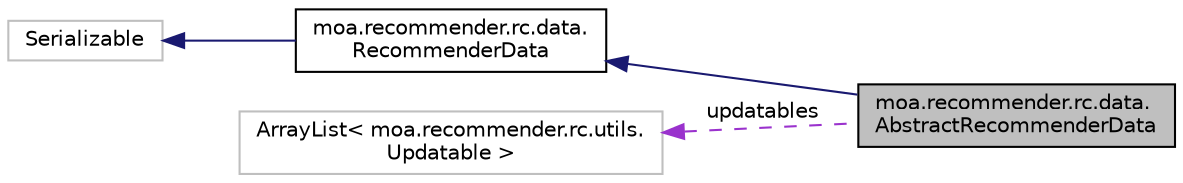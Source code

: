 digraph "moa.recommender.rc.data.AbstractRecommenderData"
{
 // LATEX_PDF_SIZE
  edge [fontname="Helvetica",fontsize="10",labelfontname="Helvetica",labelfontsize="10"];
  node [fontname="Helvetica",fontsize="10",shape=record];
  rankdir="LR";
  Node1 [label="moa.recommender.rc.data.\lAbstractRecommenderData",height=0.2,width=0.4,color="black", fillcolor="grey75", style="filled", fontcolor="black",tooltip=" "];
  Node2 -> Node1 [dir="back",color="midnightblue",fontsize="10",style="solid"];
  Node2 [label="moa.recommender.rc.data.\lRecommenderData",height=0.2,width=0.4,color="black", fillcolor="white", style="filled",URL="$interfacemoa_1_1recommender_1_1rc_1_1data_1_1_recommender_data.html",tooltip=" "];
  Node3 -> Node2 [dir="back",color="midnightblue",fontsize="10",style="solid"];
  Node3 [label="Serializable",height=0.2,width=0.4,color="grey75", fillcolor="white", style="filled",tooltip=" "];
  Node4 -> Node1 [dir="back",color="darkorchid3",fontsize="10",style="dashed",label=" updatables" ];
  Node4 [label="ArrayList\< moa.recommender.rc.utils.\lUpdatable \>",height=0.2,width=0.4,color="grey75", fillcolor="white", style="filled",tooltip=" "];
}
